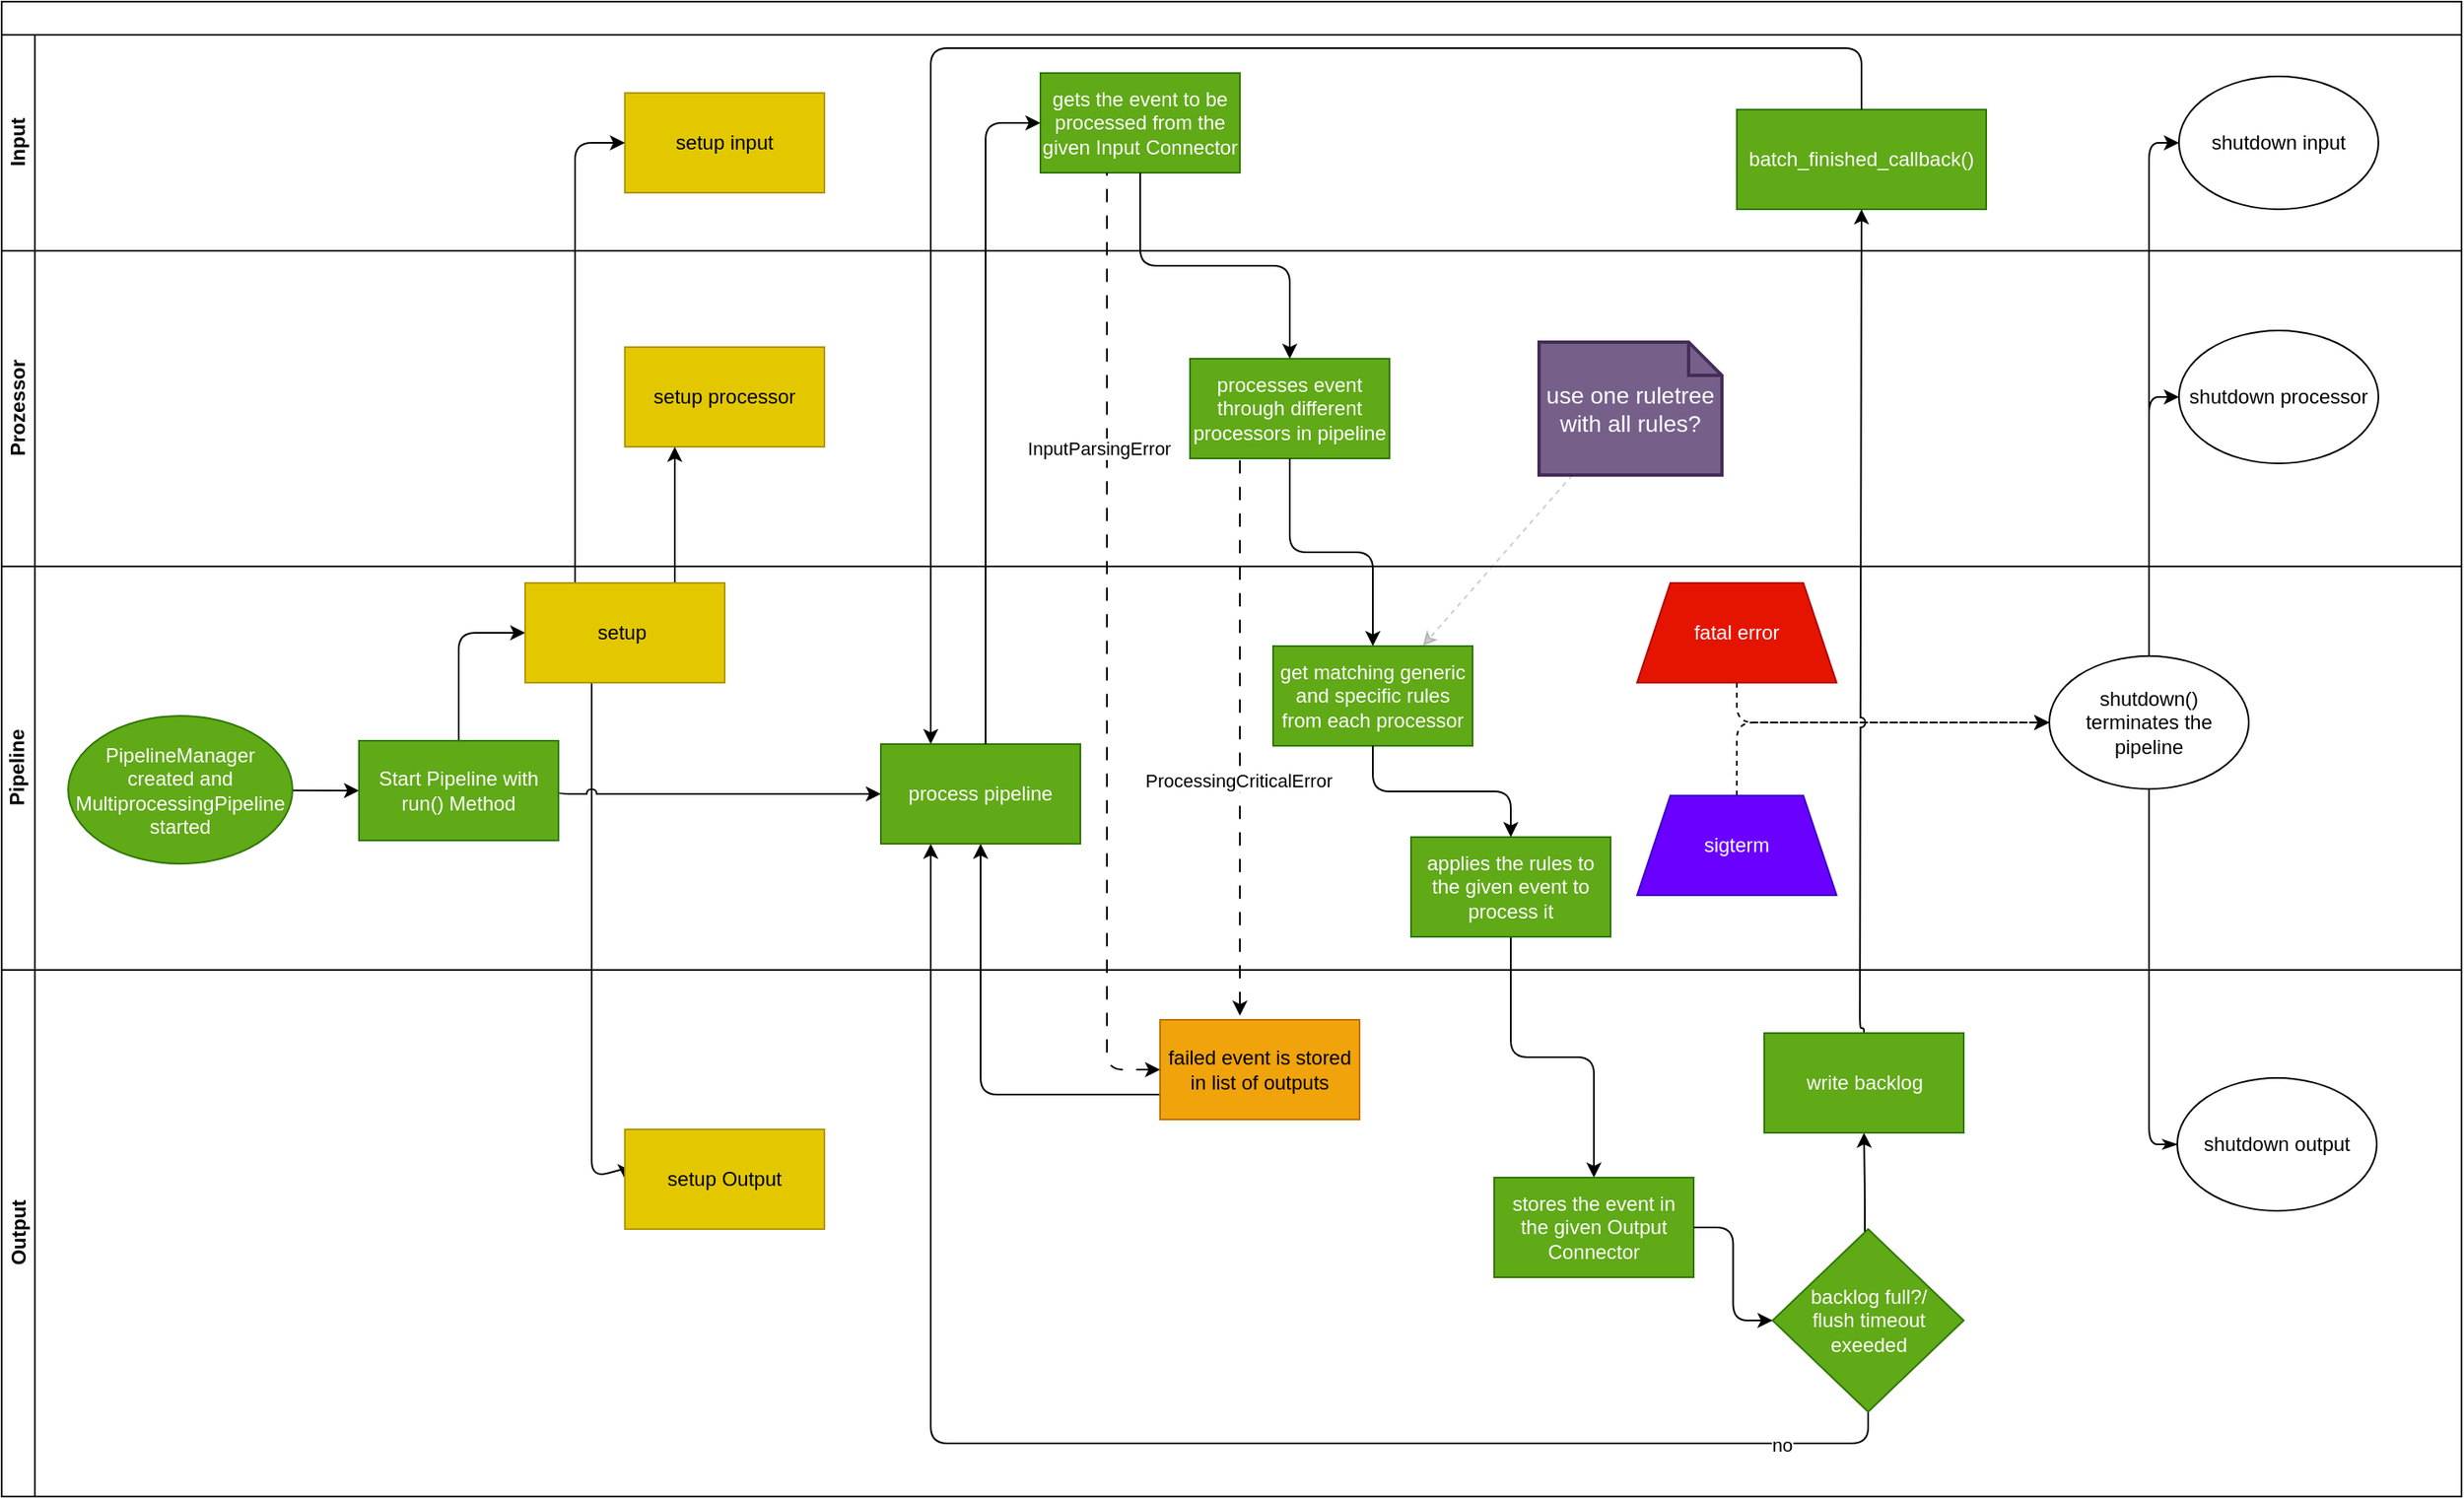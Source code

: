 <mxfile>
    <diagram id="dLlubgwYXh7pxlaa3Xrq" name="Page-1">
        <mxGraphModel dx="924" dy="341" grid="1" gridSize="10" guides="1" tooltips="1" connect="1" arrows="1" fold="1" page="1" pageScale="1" pageWidth="850" pageHeight="1100" math="0" shadow="0">
            <root>
                <mxCell id="0"/>
                <mxCell id="1" parent="0"/>
                <mxCell id="28" value="&lt;br&gt;" style="swimlane;childLayout=stackLayout;resizeParent=1;resizeParentMax=0;horizontal=1;startSize=20;horizontalStack=0;html=1;" parent="1" vertex="1">
                    <mxGeometry x="15" y="42" width="1480" height="900" as="geometry">
                        <mxRectangle x="15" y="41" width="40" height="30" as="alternateBounds"/>
                    </mxGeometry>
                </mxCell>
                <mxCell id="116" style="edgeStyle=orthogonalEdgeStyle;jumpStyle=arc;html=1;dashed=1;entryX=0;entryY=0.5;entryDx=0;entryDy=0;exitX=0.5;exitY=0;exitDx=0;exitDy=0;" parent="28" source="115" target="49" edge="1">
                    <mxGeometry relative="1" as="geometry"/>
                </mxCell>
                <mxCell id="29" value="Input" style="swimlane;startSize=20;horizontal=0;html=1;" parent="28" vertex="1">
                    <mxGeometry y="20" width="1480" height="130" as="geometry"/>
                </mxCell>
                <mxCell id="80" value="shutdown input" style="ellipse;whiteSpace=wrap;html=1;" parent="29" vertex="1">
                    <mxGeometry x="1310" y="25" width="120" height="80" as="geometry"/>
                </mxCell>
                <mxCell id="91" value="setup input" style="whiteSpace=wrap;html=1;fillColor=#e3c800;strokeColor=#B09500;fontColor=#000000;rounded=0;" parent="29" vertex="1">
                    <mxGeometry x="375" y="35" width="120" height="60" as="geometry"/>
                </mxCell>
                <mxCell id="113" value="batch_finished_callback()" style="rounded=0;whiteSpace=wrap;html=1;fillColor=#60a917;fontColor=#ffffff;strokeColor=#2D7600;" parent="29" vertex="1">
                    <mxGeometry x="1044" y="45" width="150" height="60" as="geometry"/>
                </mxCell>
                <mxCell id="34" value="gets the event to be processed from the given Input Connector" style="whiteSpace=wrap;html=1;fillColor=#60a917;fontColor=#ffffff;strokeColor=#2D7600;" parent="29" vertex="1">
                    <mxGeometry x="625" y="23" width="120" height="60" as="geometry"/>
                </mxCell>
                <mxCell id="31" value="Prozessor" style="swimlane;startSize=20;horizontal=0;html=1;" parent="28" vertex="1">
                    <mxGeometry y="150" width="1480" height="190" as="geometry"/>
                </mxCell>
                <mxCell id="81" value="shutdown processor" style="ellipse;whiteSpace=wrap;html=1;" parent="31" vertex="1">
                    <mxGeometry x="1310" y="48" width="120" height="80" as="geometry"/>
                </mxCell>
                <mxCell id="85" value="setup processor" style="whiteSpace=wrap;html=1;fillColor=#e3c800;strokeColor=#B09500;fontColor=#000000;rounded=0;" parent="31" vertex="1">
                    <mxGeometry x="375" y="58" width="120" height="60" as="geometry"/>
                </mxCell>
                <mxCell id="117" value="use one ruletree with all rules?" style="shape=note;strokeWidth=2;fontSize=14;size=20;whiteSpace=wrap;html=1;fillColor=#76608a;strokeColor=#432D57;fontColor=#ffffff;" vertex="1" parent="31">
                    <mxGeometry x="925" y="55" width="110.0" height="80" as="geometry"/>
                </mxCell>
                <mxCell id="37" value="processes event through different processors in pipeline" style="whiteSpace=wrap;html=1;fillColor=#60a917;fontColor=#ffffff;strokeColor=#2D7600;" parent="31" vertex="1">
                    <mxGeometry x="715" y="65" width="120" height="60" as="geometry"/>
                </mxCell>
                <mxCell id="86" value="" style="edgeStyle=orthogonalEdgeStyle;html=1;entryX=0.25;entryY=1;entryDx=0;entryDy=0;" parent="28" source="83" target="85" edge="1">
                    <mxGeometry relative="1" as="geometry">
                        <mxPoint x="405" y="348" as="sourcePoint"/>
                        <mxPoint x="545" y="319" as="targetPoint"/>
                        <Array as="points">
                            <mxPoint x="405" y="298"/>
                            <mxPoint x="405" y="298"/>
                        </Array>
                    </mxGeometry>
                </mxCell>
                <mxCell id="92" value="" style="edgeStyle=orthogonalEdgeStyle;html=1;entryX=0;entryY=0.5;entryDx=0;entryDy=0;exitX=0.25;exitY=0;exitDx=0;exitDy=0;" parent="28" source="83" target="91" edge="1">
                    <mxGeometry relative="1" as="geometry">
                        <Array as="points">
                            <mxPoint x="345" y="85"/>
                        </Array>
                        <mxPoint x="395" y="399" as="sourcePoint"/>
                        <mxPoint x="444" y="85" as="targetPoint"/>
                    </mxGeometry>
                </mxCell>
                <mxCell id="77" value="" style="edgeStyle=orthogonalEdgeStyle;html=1;startArrow=none;startFill=0;endArrow=classic;endFill=1;entryX=0;entryY=0.5;entryDx=0;entryDy=0;" parent="28" source="49" target="81" edge="1">
                    <mxGeometry relative="1" as="geometry">
                        <mxPoint x="1455" y="278" as="targetPoint"/>
                    </mxGeometry>
                </mxCell>
                <mxCell id="79" value="" style="edgeStyle=orthogonalEdgeStyle;html=1;startArrow=none;startFill=0;endArrow=classic;endFill=1;entryX=0;entryY=0.5;entryDx=0;entryDy=0;" parent="28" target="80" edge="1">
                    <mxGeometry relative="1" as="geometry">
                        <mxPoint x="1292" y="123" as="targetPoint"/>
                        <mxPoint x="1292" y="398" as="sourcePoint"/>
                        <Array as="points">
                            <mxPoint x="1292" y="85"/>
                        </Array>
                    </mxGeometry>
                </mxCell>
                <mxCell id="102" value="" style="endArrow=classic;html=1;entryX=0;entryY=0.5;entryDx=0;entryDy=0;dashed=1;edgeStyle=orthogonalEdgeStyle;exitX=0.5;exitY=1;exitDx=0;exitDy=0;jumpStyle=arc;" parent="28" source="99" target="49" edge="1">
                    <mxGeometry width="50" height="50" relative="1" as="geometry">
                        <mxPoint x="1128" y="478" as="sourcePoint"/>
                        <mxPoint x="1084.5" y="589" as="targetPoint"/>
                        <Array as="points">
                            <mxPoint x="1044" y="434"/>
                        </Array>
                    </mxGeometry>
                </mxCell>
                <mxCell id="62" value="" style="edgeStyle=orthogonalEdgeStyle;html=1;endArrow=none;endFill=0;startArrow=classic;startFill=1;entryX=0;entryY=0.75;entryDx=0;entryDy=0;exitX=0.5;exitY=1;exitDx=0;exitDy=0;" parent="28" source="94" target="61" edge="1">
                    <mxGeometry relative="1" as="geometry">
                        <mxPoint x="589" y="588" as="sourcePoint"/>
                        <Array as="points">
                            <mxPoint x="589" y="658"/>
                            <mxPoint x="798" y="658"/>
                        </Array>
                        <mxPoint x="918" y="954" as="targetPoint"/>
                    </mxGeometry>
                </mxCell>
                <mxCell id="90" value="" style="edgeStyle=orthogonalEdgeStyle;html=1;jumpStyle=arc;entryX=0;entryY=0.5;entryDx=0;entryDy=0;" parent="28" source="83" target="89" edge="1">
                    <mxGeometry relative="1" as="geometry">
                        <mxPoint x="475" y="578" as="sourcePoint"/>
                        <Array as="points">
                            <mxPoint x="355" y="708"/>
                            <mxPoint x="375" y="708"/>
                        </Array>
                    </mxGeometry>
                </mxCell>
                <mxCell id="108" style="edgeStyle=orthogonalEdgeStyle;html=1;exitX=0.5;exitY=1;exitDx=0;exitDy=0;entryX=0.25;entryY=1;entryDx=0;entryDy=0;" parent="28" source="105" target="94" edge="1">
                    <mxGeometry relative="1" as="geometry">
                        <mxPoint x="559" y="618" as="targetPoint"/>
                        <Array as="points">
                            <mxPoint x="1123" y="868"/>
                            <mxPoint x="559" y="868"/>
                        </Array>
                    </mxGeometry>
                </mxCell>
                <mxCell id="109" value="no" style="edgeLabel;html=1;align=center;verticalAlign=middle;resizable=0;points=[];" parent="108" vertex="1" connectable="0">
                    <mxGeometry x="-0.85" y="1" relative="1" as="geometry">
                        <mxPoint as="offset"/>
                    </mxGeometry>
                </mxCell>
                <mxCell id="47" value="" style="edgeStyle=orthogonalEdgeStyle;html=1;entryX=0.5;entryY=0;entryDx=0;entryDy=0;jumpStyle=arc;" parent="28" source="43" target="45" edge="1">
                    <mxGeometry relative="1" as="geometry">
                        <mxPoint x="1070" y="686" as="targetPoint"/>
                    </mxGeometry>
                </mxCell>
                <mxCell id="112" style="edgeStyle=orthogonalEdgeStyle;html=1;entryX=0.5;entryY=1;entryDx=0;entryDy=0;exitX=0.5;exitY=0;exitDx=0;exitDy=0;jumpStyle=arc;" parent="28" source="110" target="113" edge="1">
                    <mxGeometry relative="1" as="geometry">
                        <mxPoint x="1458" y="98" as="targetPoint"/>
                        <mxPoint x="1413" y="598" as="sourcePoint"/>
                        <Array as="points">
                            <mxPoint x="1118" y="618"/>
                            <mxPoint x="1118" y="198"/>
                            <mxPoint x="1119" y="198"/>
                        </Array>
                    </mxGeometry>
                </mxCell>
                <mxCell id="114" style="edgeStyle=orthogonalEdgeStyle;html=1;entryX=0.25;entryY=0;entryDx=0;entryDy=0;" parent="28" source="113" target="94" edge="1">
                    <mxGeometry relative="1" as="geometry">
                        <mxPoint x="458" y="447" as="targetPoint"/>
                        <Array as="points">
                            <mxPoint x="1119" y="28"/>
                            <mxPoint x="559" y="28"/>
                        </Array>
                    </mxGeometry>
                </mxCell>
                <mxCell id="30" value="Pipeline" style="swimlane;startSize=20;horizontal=0;html=1;" parent="28" vertex="1">
                    <mxGeometry y="340" width="1480" height="243" as="geometry"/>
                </mxCell>
                <mxCell id="73" value="" style="edgeStyle=none;html=1;entryX=0;entryY=0.5;entryDx=0;entryDy=0;" parent="30" source="48" target="71" edge="1">
                    <mxGeometry relative="1" as="geometry">
                        <mxPoint x="255" y="139" as="targetPoint"/>
                    </mxGeometry>
                </mxCell>
                <mxCell id="48" value="PipelineManager created and MultiprocessingPipeline started" style="ellipse;whiteSpace=wrap;html=1;rounded=1;shadow=0;glass=0;sketch=0;fillColor=#60a917;fontColor=#ffffff;strokeColor=#2D7600;" parent="30" vertex="1">
                    <mxGeometry x="40" y="90" width="135" height="89" as="geometry"/>
                </mxCell>
                <mxCell id="84" value="" style="edgeStyle=orthogonalEdgeStyle;html=1;exitX=0.5;exitY=0;exitDx=0;exitDy=0;entryX=0;entryY=0.5;entryDx=0;entryDy=0;" parent="30" source="71" target="83" edge="1">
                    <mxGeometry relative="1" as="geometry"/>
                </mxCell>
                <mxCell id="97" value="" style="jumpStyle=arc;html=1;edgeStyle=orthogonalEdgeStyle;exitX=1;exitY=0.5;exitDx=0;exitDy=0;entryX=0;entryY=0.5;entryDx=0;entryDy=0;" parent="30" source="71" target="94" edge="1">
                    <mxGeometry relative="1" as="geometry">
                        <mxPoint x="665" y="149" as="targetPoint"/>
                        <Array as="points">
                            <mxPoint x="335" y="137"/>
                        </Array>
                    </mxGeometry>
                </mxCell>
                <mxCell id="71" value="Start Pipeline with run() Method" style="rounded=0;whiteSpace=wrap;html=1;fillColor=#60a917;fontColor=#ffffff;strokeColor=#2D7600;" parent="30" vertex="1">
                    <mxGeometry x="215" y="105" width="120" height="60" as="geometry"/>
                </mxCell>
                <mxCell id="83" value="setup&amp;nbsp;" style="whiteSpace=wrap;html=1;fillColor=#e3c800;strokeColor=#B09500;fontColor=#000000;rounded=0;" parent="30" vertex="1">
                    <mxGeometry x="315" y="10" width="120" height="60" as="geometry"/>
                </mxCell>
                <mxCell id="94" value="process pipeline" style="whiteSpace=wrap;html=1;fillColor=#60a917;strokeColor=#2D7600;fontColor=#ffffff;rounded=0;" parent="30" vertex="1">
                    <mxGeometry x="529" y="107" width="120" height="60" as="geometry"/>
                </mxCell>
                <mxCell id="99" value="fatal error" style="shape=trapezoid;perimeter=trapezoidPerimeter;whiteSpace=wrap;html=1;fixedSize=1;fillColor=#e51400;fontColor=#ffffff;strokeColor=#B20000;" parent="30" vertex="1">
                    <mxGeometry x="984" y="10" width="120" height="60" as="geometry"/>
                </mxCell>
                <mxCell id="39" value="get matching generic and specific rules from each processor" style="whiteSpace=wrap;html=1;fillColor=#60a917;fontColor=#ffffff;strokeColor=#2D7600;" parent="30" vertex="1">
                    <mxGeometry x="765" y="48" width="120" height="60" as="geometry"/>
                </mxCell>
                <mxCell id="43" value="applies the rules to the given event to process it" style="whiteSpace=wrap;html=1;fillColor=#60a917;fontColor=#ffffff;strokeColor=#2D7600;" parent="30" vertex="1">
                    <mxGeometry x="848" y="163" width="120" height="60" as="geometry"/>
                </mxCell>
                <mxCell id="44" value="" style="edgeStyle=orthogonalEdgeStyle;html=1;" parent="30" source="39" target="43" edge="1">
                    <mxGeometry relative="1" as="geometry"/>
                </mxCell>
                <mxCell id="115" value="sigterm" style="shape=trapezoid;perimeter=trapezoidPerimeter;whiteSpace=wrap;html=1;fixedSize=1;fillColor=#6a00ff;strokeColor=#3700CC;fontColor=#ffffff;" parent="30" vertex="1">
                    <mxGeometry x="984" y="138" width="120" height="60" as="geometry"/>
                </mxCell>
                <mxCell id="32" value="Output" style="swimlane;startSize=20;horizontal=0;html=1;" parent="28" vertex="1">
                    <mxGeometry y="583" width="1480" height="317" as="geometry"/>
                </mxCell>
                <mxCell id="49" value="shutdown() terminates the pipeline" style="ellipse;whiteSpace=wrap;html=1;rounded=1;shadow=0;glass=0;sketch=0;" parent="32" vertex="1">
                    <mxGeometry x="1232" y="-189" width="120" height="80" as="geometry"/>
                </mxCell>
                <mxCell id="61" value="failed event is stored in list of outputs" style="whiteSpace=wrap;html=1;fillColor=#f0a30a;strokeColor=#BD7000;fontColor=#000000;" parent="32" vertex="1">
                    <mxGeometry x="697" y="30" width="120" height="60" as="geometry"/>
                </mxCell>
                <mxCell id="82" value="shutdown output" style="ellipse;whiteSpace=wrap;html=1;" parent="32" vertex="1">
                    <mxGeometry x="1309" y="65" width="120" height="80" as="geometry"/>
                </mxCell>
                <mxCell id="70" value="" style="edgeStyle=orthogonalEdgeStyle;html=1;endArrow=none;endFill=0;startArrow=classicThin;startFill=1;exitX=0;exitY=0.5;exitDx=0;exitDy=0;" parent="32" source="82" target="49" edge="1">
                    <mxGeometry relative="1" as="geometry">
                        <mxPoint x="1365" y="45" as="sourcePoint"/>
                    </mxGeometry>
                </mxCell>
                <mxCell id="89" value="setup Output" style="whiteSpace=wrap;html=1;fillColor=#e3c800;strokeColor=#B09500;fontColor=#000000;rounded=0;" parent="32" vertex="1">
                    <mxGeometry x="375" y="96" width="120" height="60" as="geometry"/>
                </mxCell>
                <mxCell id="111" value="" style="edgeStyle=orthogonalEdgeStyle;html=1;entryX=0.5;entryY=1;entryDx=0;entryDy=0;" parent="32" source="105" target="110" edge="1">
                    <mxGeometry relative="1" as="geometry">
                        <Array as="points">
                            <mxPoint x="1121" y="136"/>
                            <mxPoint x="1121" y="98"/>
                        </Array>
                    </mxGeometry>
                </mxCell>
                <mxCell id="105" value="backlog full?/&lt;br&gt;flush timeout exeeded" style="rhombus;whiteSpace=wrap;html=1;fillColor=#60a917;fontColor=#ffffff;strokeColor=#2D7600;" parent="32" vertex="1">
                    <mxGeometry x="1065.5" y="156" width="115" height="110" as="geometry"/>
                </mxCell>
                <mxCell id="110" value="write backlog" style="whiteSpace=wrap;html=1;fillColor=#60a917;strokeColor=#2D7600;fontColor=#ffffff;" parent="32" vertex="1">
                    <mxGeometry x="1060.5" y="38" width="120" height="60" as="geometry"/>
                </mxCell>
                <mxCell id="45" value="stores the event in the given Output Connector" style="whiteSpace=wrap;html=1;fillColor=#60a917;fontColor=#ffffff;strokeColor=#2D7600;" parent="32" vertex="1">
                    <mxGeometry x="898" y="125" width="120" height="60" as="geometry"/>
                </mxCell>
                <mxCell id="106" style="edgeStyle=orthogonalEdgeStyle;html=1;entryX=0;entryY=0.5;entryDx=0;entryDy=0;" parent="32" source="45" target="105" edge="1">
                    <mxGeometry relative="1" as="geometry"/>
                </mxCell>
                <mxCell id="118" style="edgeStyle=none;html=1;entryX=0.75;entryY=0;entryDx=0;entryDy=0;opacity=20;dashed=1;" edge="1" parent="28" source="117" target="39">
                    <mxGeometry relative="1" as="geometry"/>
                </mxCell>
                <mxCell id="36" value="" style="edgeStyle=orthogonalEdgeStyle;html=1;entryX=0;entryY=0.5;entryDx=0;entryDy=0;jumpStyle=arc;" parent="28" source="94" target="34" edge="1">
                    <mxGeometry relative="1" as="geometry">
                        <mxPoint x="-3" y="470" as="sourcePoint"/>
                        <mxPoint x="-1" y="69" as="targetPoint"/>
                        <Array as="points">
                            <mxPoint x="592" y="73"/>
                        </Array>
                    </mxGeometry>
                </mxCell>
                <mxCell id="66" value="" style="edgeStyle=orthogonalEdgeStyle;html=1;startArrow=classic;startFill=1;endArrow=none;endFill=0;exitX=0;exitY=0.5;exitDx=0;exitDy=0;dashed=1;dashPattern=8 8;" parent="28" source="61" edge="1" target="34">
                    <mxGeometry relative="1" as="geometry">
                        <mxPoint x="689" y="774" as="sourcePoint"/>
                        <mxPoint x="652" y="102" as="targetPoint"/>
                        <Array as="points">
                            <mxPoint x="665" y="643"/>
                        </Array>
                    </mxGeometry>
                </mxCell>
                <mxCell id="67" value="InputParsingError" style="edgeLabel;html=1;align=center;verticalAlign=middle;resizable=0;points=[];" parent="66" vertex="1" connectable="0">
                    <mxGeometry x="-0.05" y="5" relative="1" as="geometry">
                        <mxPoint y="-135" as="offset"/>
                    </mxGeometry>
                </mxCell>
                <mxCell id="38" value="" style="edgeStyle=orthogonalEdgeStyle;html=1;" parent="28" target="37" edge="1" source="34">
                    <mxGeometry relative="1" as="geometry">
                        <mxPoint x="686.0" y="103" as="sourcePoint"/>
                    </mxGeometry>
                </mxCell>
                <mxCell id="41" value="" style="edgeStyle=orthogonalEdgeStyle;html=1;entryX=0.5;entryY=0;entryDx=0;entryDy=0;" parent="28" source="37" target="39" edge="1">
                    <mxGeometry relative="1" as="geometry">
                        <mxPoint x="775" y="359" as="targetPoint"/>
                    </mxGeometry>
                </mxCell>
                <mxCell id="64" value="" style="html=1;startArrow=classic;startFill=1;endArrow=none;endFill=0;entryX=0.25;entryY=1;entryDx=0;entryDy=0;exitX=0.4;exitY=-0.041;exitDx=0;exitDy=0;dashed=1;dashPattern=8 8;exitPerimeter=0;" parent="28" source="61" edge="1" target="37">
                    <mxGeometry relative="1" as="geometry">
                        <mxPoint x="729.2" y="742.74" as="sourcePoint"/>
                        <mxPoint x="728.72" y="279" as="targetPoint"/>
                    </mxGeometry>
                </mxCell>
                <mxCell id="68" value="ProcessingCriticalError" style="edgeLabel;html=1;align=center;verticalAlign=middle;resizable=0;points=[];" parent="64" vertex="1" connectable="0">
                    <mxGeometry x="-0.15" y="1" relative="1" as="geometry">
                        <mxPoint y="1" as="offset"/>
                    </mxGeometry>
                </mxCell>
            </root>
        </mxGraphModel>
    </diagram>
</mxfile>
